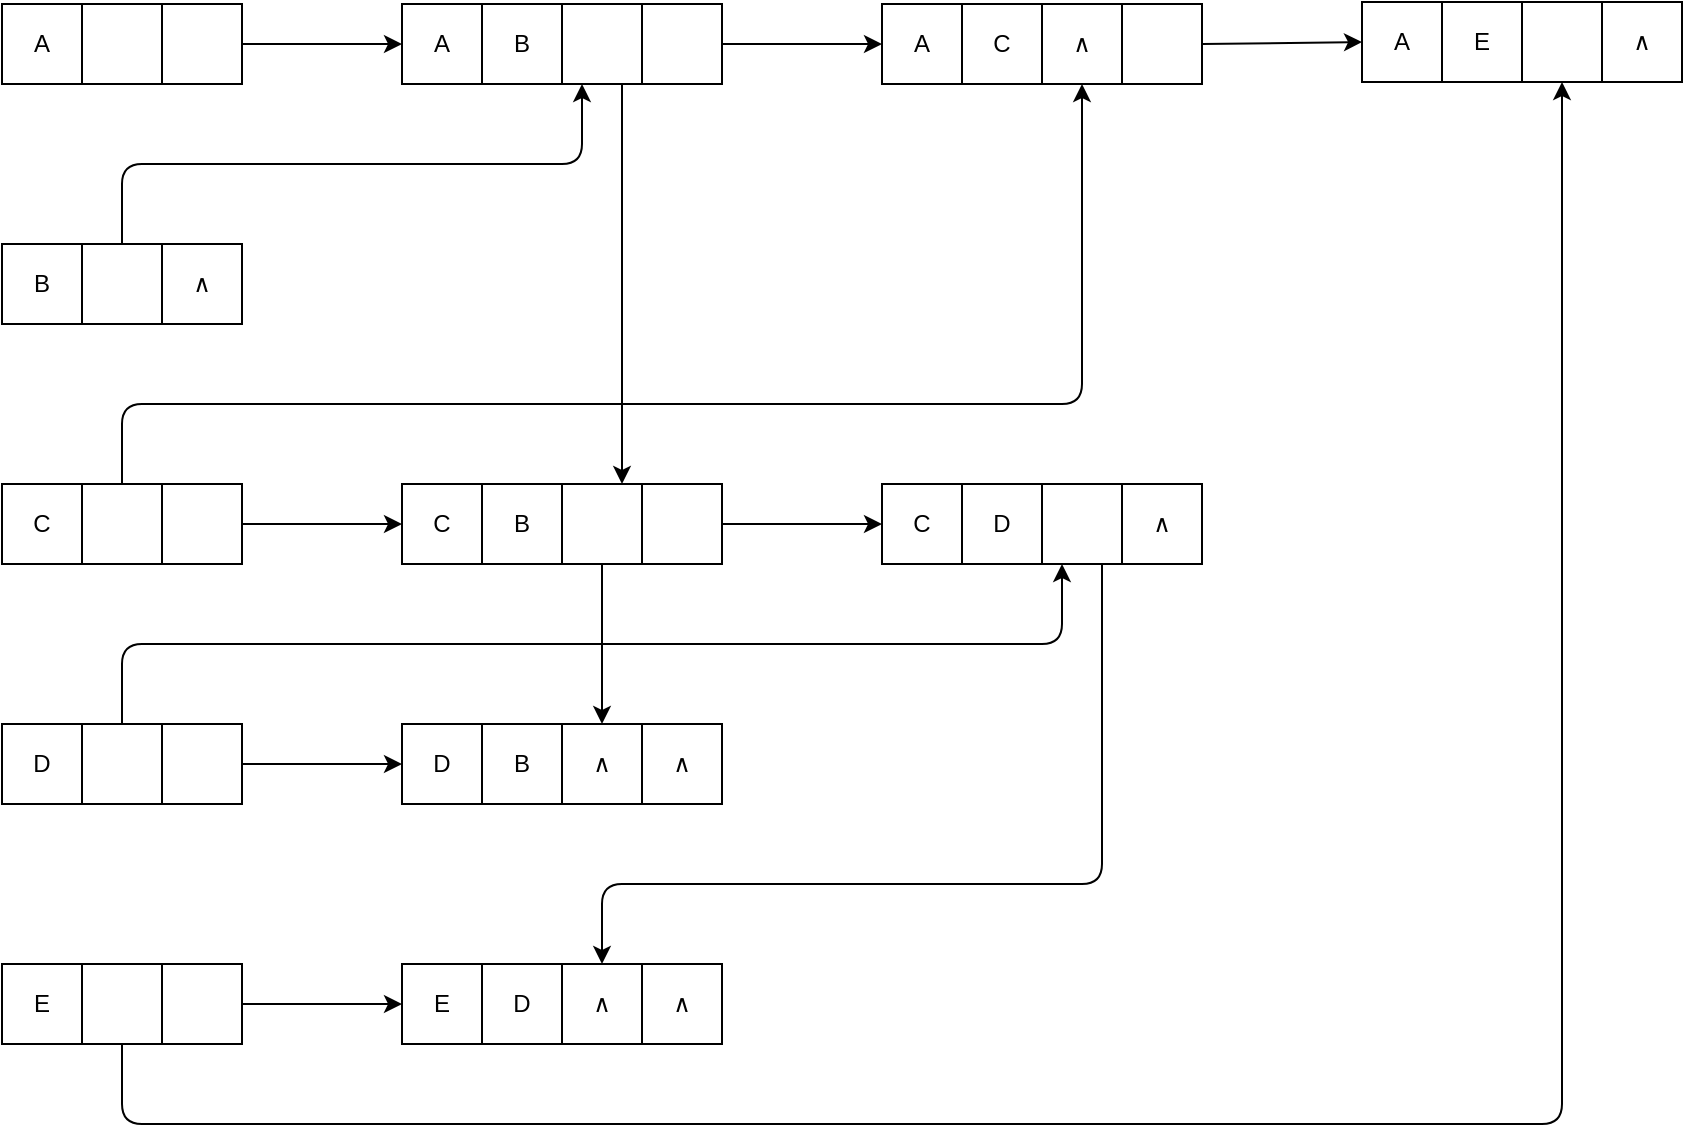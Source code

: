 <mxfile>
    <diagram id="K3si--wTmdmrybjOQMWB" name="第 1 页">
        <mxGraphModel dx="964" dy="910" grid="1" gridSize="10" guides="1" tooltips="1" connect="1" arrows="1" fold="1" page="1" pageScale="1" pageWidth="827" pageHeight="1169" math="0" shadow="0">
            <root>
                <mxCell id="0"/>
                <mxCell id="1" parent="0"/>
                <mxCell id="21" value="A" style="whiteSpace=wrap;html=1;aspect=fixed;" vertex="1" parent="1">
                    <mxGeometry x="320" y="240" width="40" height="40" as="geometry"/>
                </mxCell>
                <mxCell id="22" value="" style="whiteSpace=wrap;html=1;aspect=fixed;" vertex="1" parent="1">
                    <mxGeometry x="360" y="240" width="40" height="40" as="geometry"/>
                </mxCell>
                <mxCell id="50" style="edgeStyle=none;html=1;exitX=1;exitY=0.5;exitDx=0;exitDy=0;entryX=0;entryY=0.5;entryDx=0;entryDy=0;" edge="1" parent="1" source="23" target="36">
                    <mxGeometry relative="1" as="geometry"/>
                </mxCell>
                <mxCell id="23" value="" style="whiteSpace=wrap;html=1;aspect=fixed;" vertex="1" parent="1">
                    <mxGeometry x="400" y="240" width="40" height="40" as="geometry"/>
                </mxCell>
                <mxCell id="24" value="B" style="whiteSpace=wrap;html=1;aspect=fixed;" vertex="1" parent="1">
                    <mxGeometry x="320" y="360" width="40" height="40" as="geometry"/>
                </mxCell>
                <mxCell id="92" style="edgeStyle=orthogonalEdgeStyle;html=1;exitX=0.5;exitY=0;exitDx=0;exitDy=0;entryX=0.25;entryY=1;entryDx=0;entryDy=0;" edge="1" parent="1" source="25" target="38">
                    <mxGeometry relative="1" as="geometry"/>
                </mxCell>
                <mxCell id="25" value="" style="whiteSpace=wrap;html=1;aspect=fixed;" vertex="1" parent="1">
                    <mxGeometry x="360" y="360" width="40" height="40" as="geometry"/>
                </mxCell>
                <mxCell id="26" value="∧" style="whiteSpace=wrap;html=1;aspect=fixed;" vertex="1" parent="1">
                    <mxGeometry x="400" y="360" width="40" height="40" as="geometry"/>
                </mxCell>
                <mxCell id="27" value="C" style="whiteSpace=wrap;html=1;aspect=fixed;" vertex="1" parent="1">
                    <mxGeometry x="320" y="480" width="40" height="40" as="geometry"/>
                </mxCell>
                <mxCell id="95" style="edgeStyle=orthogonalEdgeStyle;html=1;exitX=0.5;exitY=0;exitDx=0;exitDy=0;entryX=0.5;entryY=1;entryDx=0;entryDy=0;" edge="1" parent="1" source="28" target="44">
                    <mxGeometry relative="1" as="geometry">
                        <Array as="points">
                            <mxPoint x="380" y="440"/>
                            <mxPoint x="860" y="440"/>
                        </Array>
                    </mxGeometry>
                </mxCell>
                <mxCell id="28" value="" style="whiteSpace=wrap;html=1;aspect=fixed;" vertex="1" parent="1">
                    <mxGeometry x="360" y="480" width="40" height="40" as="geometry"/>
                </mxCell>
                <mxCell id="69" style="edgeStyle=none;html=1;entryX=0;entryY=0.5;entryDx=0;entryDy=0;" edge="1" parent="1" source="29" target="53">
                    <mxGeometry relative="1" as="geometry"/>
                </mxCell>
                <mxCell id="73" style="edgeStyle=none;html=1;exitX=1;exitY=0.5;exitDx=0;exitDy=0;" edge="1" parent="1" source="29">
                    <mxGeometry relative="1" as="geometry">
                        <mxPoint x="440.059" y="500.294" as="targetPoint"/>
                    </mxGeometry>
                </mxCell>
                <mxCell id="29" value="" style="whiteSpace=wrap;html=1;aspect=fixed;" vertex="1" parent="1">
                    <mxGeometry x="400" y="480" width="40" height="40" as="geometry"/>
                </mxCell>
                <mxCell id="30" value="D" style="whiteSpace=wrap;html=1;aspect=fixed;" vertex="1" parent="1">
                    <mxGeometry x="320" y="600" width="40" height="40" as="geometry"/>
                </mxCell>
                <mxCell id="96" style="edgeStyle=orthogonalEdgeStyle;html=1;exitX=0.5;exitY=0;exitDx=0;exitDy=0;entryX=0.25;entryY=1;entryDx=0;entryDy=0;" edge="1" parent="1" source="31" target="59">
                    <mxGeometry relative="1" as="geometry"/>
                </mxCell>
                <mxCell id="31" value="" style="whiteSpace=wrap;html=1;aspect=fixed;" vertex="1" parent="1">
                    <mxGeometry x="360" y="600" width="40" height="40" as="geometry"/>
                </mxCell>
                <mxCell id="71" style="edgeStyle=none;html=1;exitX=1;exitY=0.5;exitDx=0;exitDy=0;entryX=0;entryY=0.5;entryDx=0;entryDy=0;" edge="1" parent="1" source="32" target="61">
                    <mxGeometry relative="1" as="geometry"/>
                </mxCell>
                <mxCell id="32" value="" style="whiteSpace=wrap;html=1;aspect=fixed;" vertex="1" parent="1">
                    <mxGeometry x="400" y="600" width="40" height="40" as="geometry"/>
                </mxCell>
                <mxCell id="33" value="E" style="whiteSpace=wrap;html=1;aspect=fixed;" vertex="1" parent="1">
                    <mxGeometry x="320" y="720" width="40" height="40" as="geometry"/>
                </mxCell>
                <mxCell id="98" style="edgeStyle=orthogonalEdgeStyle;html=1;exitX=0.5;exitY=0;exitDx=0;exitDy=0;entryX=0.5;entryY=1;entryDx=0;entryDy=0;" edge="1" parent="1" source="34" target="48">
                    <mxGeometry relative="1" as="geometry">
                        <Array as="points">
                            <mxPoint x="380" y="800"/>
                            <mxPoint x="1100" y="800"/>
                        </Array>
                    </mxGeometry>
                </mxCell>
                <mxCell id="34" value="" style="whiteSpace=wrap;html=1;aspect=fixed;" vertex="1" parent="1">
                    <mxGeometry x="360" y="720" width="40" height="40" as="geometry"/>
                </mxCell>
                <mxCell id="72" style="edgeStyle=none;html=1;exitX=1;exitY=0.5;exitDx=0;exitDy=0;entryX=0;entryY=0.5;entryDx=0;entryDy=0;" edge="1" parent="1" source="35" target="65">
                    <mxGeometry relative="1" as="geometry"/>
                </mxCell>
                <mxCell id="35" value="" style="whiteSpace=wrap;html=1;aspect=fixed;" vertex="1" parent="1">
                    <mxGeometry x="400" y="720" width="40" height="40" as="geometry"/>
                </mxCell>
                <mxCell id="36" value="A" style="whiteSpace=wrap;html=1;aspect=fixed;" vertex="1" parent="1">
                    <mxGeometry x="520" y="240" width="40" height="40" as="geometry"/>
                </mxCell>
                <mxCell id="37" value="B" style="whiteSpace=wrap;html=1;aspect=fixed;" vertex="1" parent="1">
                    <mxGeometry x="560" y="240" width="40" height="40" as="geometry"/>
                </mxCell>
                <mxCell id="94" style="edgeStyle=orthogonalEdgeStyle;html=1;exitX=0.75;exitY=1;exitDx=0;exitDy=0;entryX=0.75;entryY=0;entryDx=0;entryDy=0;" edge="1" parent="1" source="38" target="55">
                    <mxGeometry relative="1" as="geometry"/>
                </mxCell>
                <mxCell id="38" value="" style="whiteSpace=wrap;html=1;aspect=fixed;" vertex="1" parent="1">
                    <mxGeometry x="600" y="240" width="40" height="40" as="geometry"/>
                </mxCell>
                <mxCell id="51" style="edgeStyle=none;html=1;exitX=1;exitY=0.5;exitDx=0;exitDy=0;entryX=0;entryY=0.5;entryDx=0;entryDy=0;" edge="1" parent="1" source="39" target="42">
                    <mxGeometry relative="1" as="geometry"/>
                </mxCell>
                <mxCell id="39" value="" style="whiteSpace=wrap;html=1;aspect=fixed;" vertex="1" parent="1">
                    <mxGeometry x="640" y="240" width="40" height="40" as="geometry"/>
                </mxCell>
                <mxCell id="42" value="A" style="whiteSpace=wrap;html=1;aspect=fixed;" vertex="1" parent="1">
                    <mxGeometry x="760" y="240" width="40" height="40" as="geometry"/>
                </mxCell>
                <mxCell id="43" value="C" style="whiteSpace=wrap;html=1;aspect=fixed;" vertex="1" parent="1">
                    <mxGeometry x="800" y="240" width="40" height="40" as="geometry"/>
                </mxCell>
                <mxCell id="44" value="∧" style="whiteSpace=wrap;html=1;aspect=fixed;" vertex="1" parent="1">
                    <mxGeometry x="840" y="240" width="40" height="40" as="geometry"/>
                </mxCell>
                <mxCell id="52" style="edgeStyle=none;html=1;exitX=1;exitY=0.5;exitDx=0;exitDy=0;entryX=0;entryY=0.5;entryDx=0;entryDy=0;" edge="1" parent="1" source="45" target="46">
                    <mxGeometry relative="1" as="geometry"/>
                </mxCell>
                <mxCell id="45" value="" style="whiteSpace=wrap;html=1;aspect=fixed;" vertex="1" parent="1">
                    <mxGeometry x="880" y="240" width="40" height="40" as="geometry"/>
                </mxCell>
                <mxCell id="46" value="A" style="whiteSpace=wrap;html=1;aspect=fixed;" vertex="1" parent="1">
                    <mxGeometry x="1000" y="239" width="40" height="40" as="geometry"/>
                </mxCell>
                <mxCell id="47" value="E" style="whiteSpace=wrap;html=1;aspect=fixed;" vertex="1" parent="1">
                    <mxGeometry x="1040" y="239" width="40" height="40" as="geometry"/>
                </mxCell>
                <mxCell id="48" value="" style="whiteSpace=wrap;html=1;aspect=fixed;" vertex="1" parent="1">
                    <mxGeometry x="1080" y="239" width="40" height="40" as="geometry"/>
                </mxCell>
                <mxCell id="49" value="∧" style="whiteSpace=wrap;html=1;aspect=fixed;" vertex="1" parent="1">
                    <mxGeometry x="1120" y="239" width="40" height="40" as="geometry"/>
                </mxCell>
                <mxCell id="53" value="C" style="whiteSpace=wrap;html=1;aspect=fixed;" vertex="1" parent="1">
                    <mxGeometry x="520" y="480" width="40" height="40" as="geometry"/>
                </mxCell>
                <mxCell id="54" value="B" style="whiteSpace=wrap;html=1;aspect=fixed;" vertex="1" parent="1">
                    <mxGeometry x="560" y="480" width="40" height="40" as="geometry"/>
                </mxCell>
                <mxCell id="91" style="edgeStyle=orthogonalEdgeStyle;html=1;exitX=0.5;exitY=1;exitDx=0;exitDy=0;entryX=0.5;entryY=0;entryDx=0;entryDy=0;" edge="1" parent="1" source="55" target="63">
                    <mxGeometry relative="1" as="geometry"/>
                </mxCell>
                <mxCell id="55" value="" style="whiteSpace=wrap;html=1;aspect=fixed;" vertex="1" parent="1">
                    <mxGeometry x="600" y="480" width="40" height="40" as="geometry"/>
                </mxCell>
                <mxCell id="70" style="edgeStyle=none;html=1;exitX=1;exitY=0.5;exitDx=0;exitDy=0;entryX=0;entryY=0.5;entryDx=0;entryDy=0;" edge="1" parent="1" source="56" target="57">
                    <mxGeometry relative="1" as="geometry"/>
                </mxCell>
                <mxCell id="56" value="" style="whiteSpace=wrap;html=1;aspect=fixed;" vertex="1" parent="1">
                    <mxGeometry x="640" y="480" width="40" height="40" as="geometry"/>
                </mxCell>
                <mxCell id="57" value="C" style="whiteSpace=wrap;html=1;aspect=fixed;" vertex="1" parent="1">
                    <mxGeometry x="760" y="480" width="40" height="40" as="geometry"/>
                </mxCell>
                <mxCell id="58" value="D" style="whiteSpace=wrap;html=1;aspect=fixed;" vertex="1" parent="1">
                    <mxGeometry x="800" y="480" width="40" height="40" as="geometry"/>
                </mxCell>
                <mxCell id="97" style="edgeStyle=orthogonalEdgeStyle;html=1;exitX=0.75;exitY=1;exitDx=0;exitDy=0;entryX=0.5;entryY=0;entryDx=0;entryDy=0;" edge="1" parent="1" source="59" target="67">
                    <mxGeometry relative="1" as="geometry">
                        <Array as="points">
                            <mxPoint x="870" y="680"/>
                            <mxPoint x="620" y="680"/>
                        </Array>
                    </mxGeometry>
                </mxCell>
                <mxCell id="59" value="" style="whiteSpace=wrap;html=1;aspect=fixed;" vertex="1" parent="1">
                    <mxGeometry x="840" y="480" width="40" height="40" as="geometry"/>
                </mxCell>
                <mxCell id="60" value="∧" style="whiteSpace=wrap;html=1;aspect=fixed;" vertex="1" parent="1">
                    <mxGeometry x="880" y="480" width="40" height="40" as="geometry"/>
                </mxCell>
                <mxCell id="61" value="D" style="whiteSpace=wrap;html=1;aspect=fixed;" vertex="1" parent="1">
                    <mxGeometry x="520" y="600" width="40" height="40" as="geometry"/>
                </mxCell>
                <mxCell id="62" value="B" style="whiteSpace=wrap;html=1;aspect=fixed;" vertex="1" parent="1">
                    <mxGeometry x="560" y="600" width="40" height="40" as="geometry"/>
                </mxCell>
                <mxCell id="63" value="∧" style="whiteSpace=wrap;html=1;aspect=fixed;" vertex="1" parent="1">
                    <mxGeometry x="600" y="600" width="40" height="40" as="geometry"/>
                </mxCell>
                <mxCell id="64" value="∧" style="whiteSpace=wrap;html=1;aspect=fixed;" vertex="1" parent="1">
                    <mxGeometry x="640" y="600" width="40" height="40" as="geometry"/>
                </mxCell>
                <mxCell id="65" value="E" style="whiteSpace=wrap;html=1;aspect=fixed;" vertex="1" parent="1">
                    <mxGeometry x="520" y="720" width="40" height="40" as="geometry"/>
                </mxCell>
                <mxCell id="66" value="D" style="whiteSpace=wrap;html=1;aspect=fixed;" vertex="1" parent="1">
                    <mxGeometry x="560" y="720" width="40" height="40" as="geometry"/>
                </mxCell>
                <mxCell id="67" value="∧" style="whiteSpace=wrap;html=1;aspect=fixed;" vertex="1" parent="1">
                    <mxGeometry x="600" y="720" width="40" height="40" as="geometry"/>
                </mxCell>
                <mxCell id="68" value="∧" style="whiteSpace=wrap;html=1;aspect=fixed;" vertex="1" parent="1">
                    <mxGeometry x="640" y="720" width="40" height="40" as="geometry"/>
                </mxCell>
            </root>
        </mxGraphModel>
    </diagram>
</mxfile>